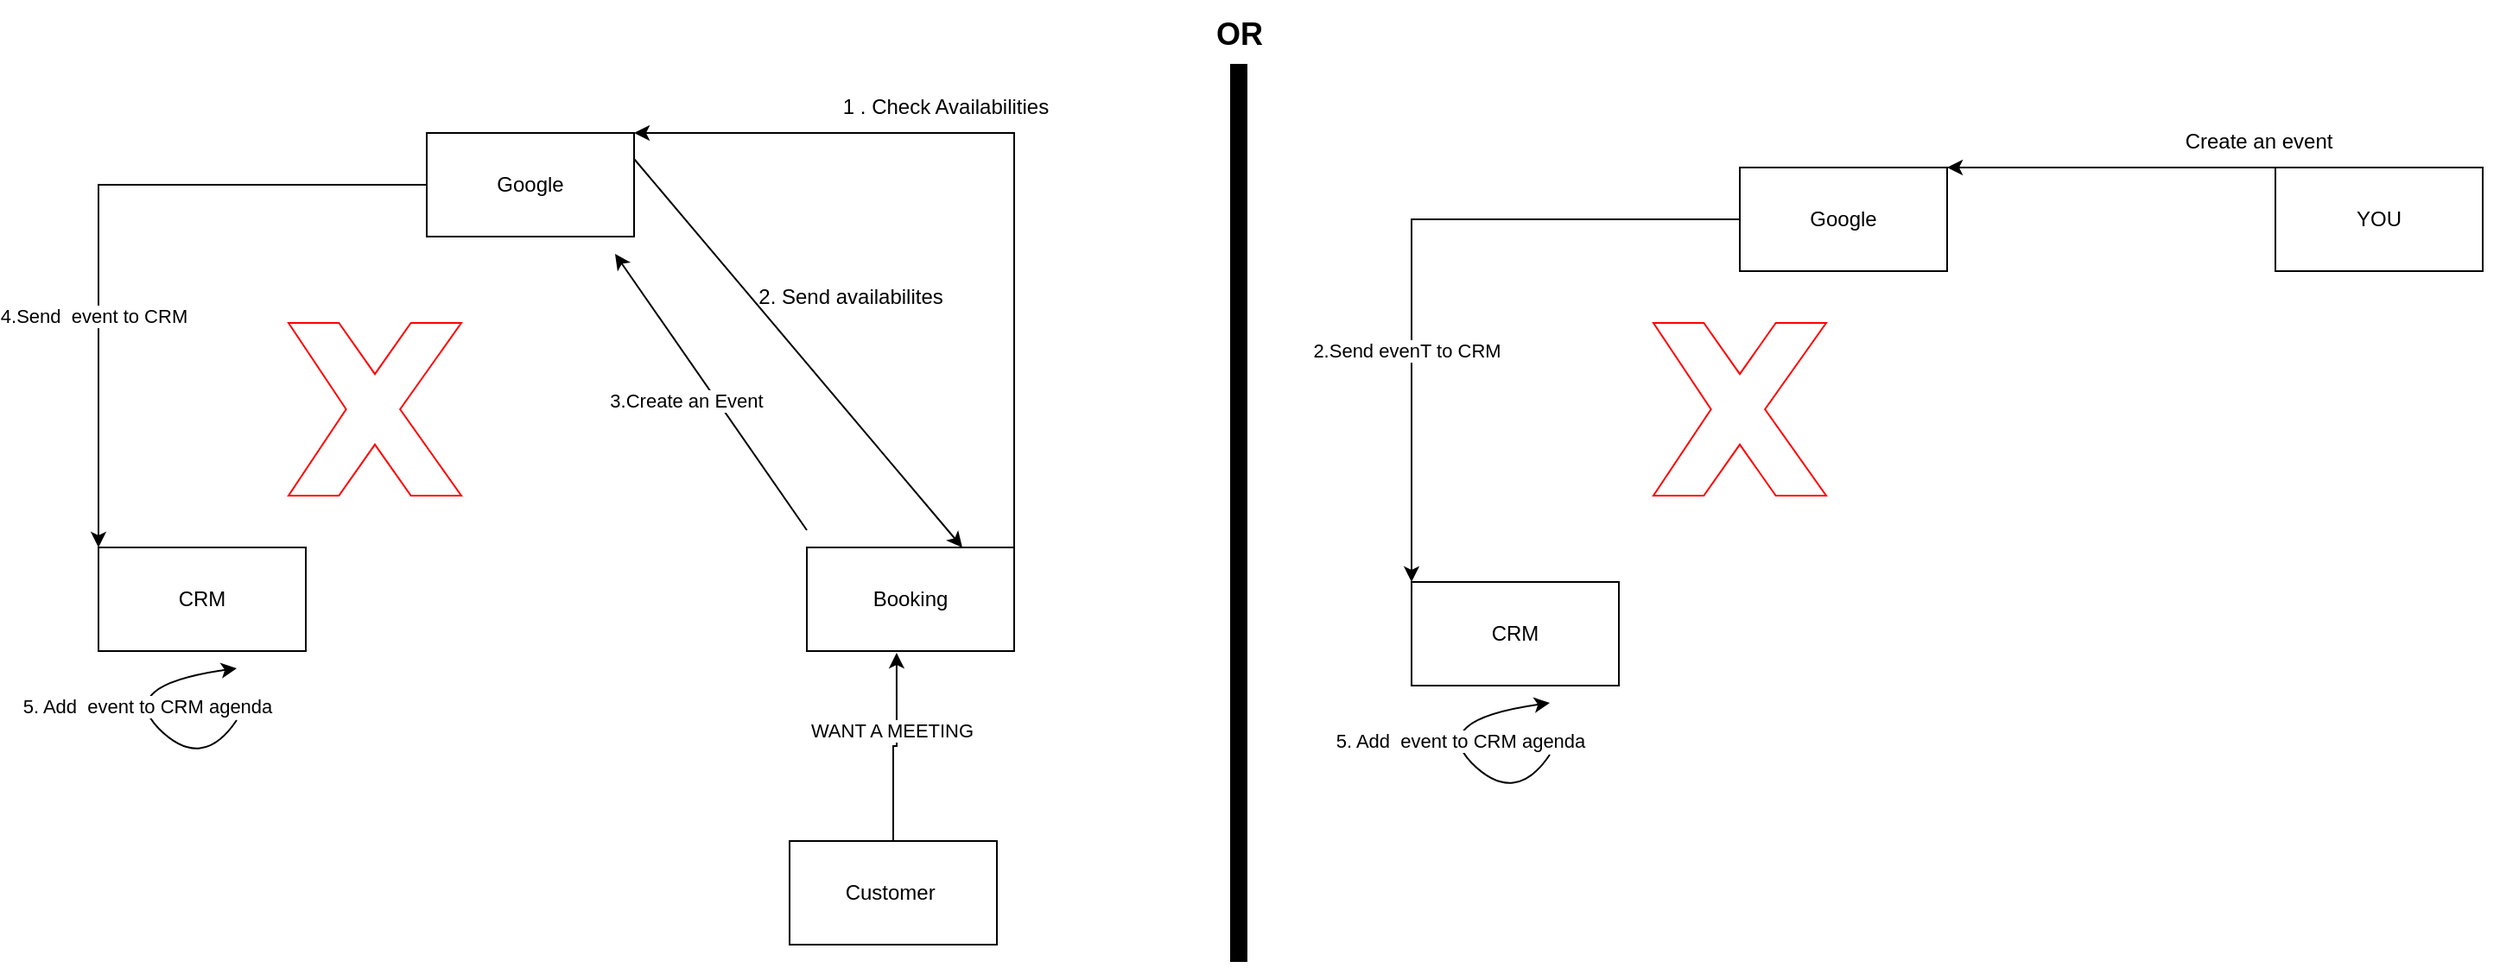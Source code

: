 <mxfile version="25.0.3">
  <diagram name="Page-1" id="S2_UK1SQngqUvLWVZnbL">
    <mxGraphModel dx="2514" dy="908" grid="1" gridSize="10" guides="1" tooltips="1" connect="1" arrows="1" fold="1" page="1" pageScale="1" pageWidth="827" pageHeight="1169" math="0" shadow="0">
      <root>
        <mxCell id="0" />
        <mxCell id="1" parent="0" />
        <mxCell id="_mWH3qcYxVb7MyVM2dTD-1" value="CRM" style="rounded=0;whiteSpace=wrap;html=1;" vertex="1" parent="1">
          <mxGeometry x="30" y="680" width="120" height="60" as="geometry" />
        </mxCell>
        <mxCell id="_mWH3qcYxVb7MyVM2dTD-11" style="edgeStyle=orthogonalEdgeStyle;rounded=0;orthogonalLoop=1;jettySize=auto;html=1;entryX=0;entryY=0;entryDx=0;entryDy=0;" edge="1" parent="1" source="_mWH3qcYxVb7MyVM2dTD-2" target="_mWH3qcYxVb7MyVM2dTD-1">
          <mxGeometry relative="1" as="geometry" />
        </mxCell>
        <mxCell id="_mWH3qcYxVb7MyVM2dTD-12" value="4.Send&amp;nbsp; event to CRM" style="edgeLabel;html=1;align=center;verticalAlign=middle;resizable=0;points=[];" vertex="1" connectable="0" parent="_mWH3qcYxVb7MyVM2dTD-11">
          <mxGeometry x="0.33" y="-3" relative="1" as="geometry">
            <mxPoint as="offset" />
          </mxGeometry>
        </mxCell>
        <mxCell id="_mWH3qcYxVb7MyVM2dTD-2" value="Google" style="rounded=0;whiteSpace=wrap;html=1;" vertex="1" parent="1">
          <mxGeometry x="220" y="440" width="120" height="60" as="geometry" />
        </mxCell>
        <mxCell id="_mWH3qcYxVb7MyVM2dTD-3" value="Booking" style="rounded=0;whiteSpace=wrap;html=1;" vertex="1" parent="1">
          <mxGeometry x="440" y="680" width="120" height="60" as="geometry" />
        </mxCell>
        <mxCell id="_mWH3qcYxVb7MyVM2dTD-4" value="" style="endArrow=classic;html=1;rounded=0;exitX=1;exitY=0;exitDx=0;exitDy=0;entryX=1;entryY=0;entryDx=0;entryDy=0;" edge="1" parent="1" source="_mWH3qcYxVb7MyVM2dTD-3" target="_mWH3qcYxVb7MyVM2dTD-2">
          <mxGeometry width="50" height="50" relative="1" as="geometry">
            <mxPoint x="540" y="660" as="sourcePoint" />
            <mxPoint x="380" y="480" as="targetPoint" />
            <Array as="points">
              <mxPoint x="560" y="440" />
            </Array>
          </mxGeometry>
        </mxCell>
        <mxCell id="_mWH3qcYxVb7MyVM2dTD-5" value="" style="endArrow=classic;html=1;rounded=0;exitX=1;exitY=0.25;exitDx=0;exitDy=0;entryX=0.75;entryY=0;entryDx=0;entryDy=0;" edge="1" parent="1" source="_mWH3qcYxVb7MyVM2dTD-2" target="_mWH3qcYxVb7MyVM2dTD-3">
          <mxGeometry width="50" height="50" relative="1" as="geometry">
            <mxPoint x="350" y="500" as="sourcePoint" />
            <mxPoint x="490" y="670" as="targetPoint" />
          </mxGeometry>
        </mxCell>
        <mxCell id="_mWH3qcYxVb7MyVM2dTD-6" value="1 . Check Availabilities" style="text;html=1;align=center;verticalAlign=middle;resizable=0;points=[];autosize=1;strokeColor=none;fillColor=none;" vertex="1" parent="1">
          <mxGeometry x="450" y="410" width="140" height="30" as="geometry" />
        </mxCell>
        <mxCell id="_mWH3qcYxVb7MyVM2dTD-7" value="2. Send availabilites" style="text;html=1;align=center;verticalAlign=middle;resizable=0;points=[];autosize=1;strokeColor=none;fillColor=none;" vertex="1" parent="1">
          <mxGeometry x="400" y="520" width="130" height="30" as="geometry" />
        </mxCell>
        <mxCell id="_mWH3qcYxVb7MyVM2dTD-9" value="" style="endArrow=classic;html=1;rounded=0;" edge="1" parent="1">
          <mxGeometry width="50" height="50" relative="1" as="geometry">
            <mxPoint x="440" y="670" as="sourcePoint" />
            <mxPoint x="329" y="510" as="targetPoint" />
          </mxGeometry>
        </mxCell>
        <mxCell id="_mWH3qcYxVb7MyVM2dTD-10" value="3.Create an Event" style="edgeLabel;html=1;align=center;verticalAlign=middle;resizable=0;points=[];" vertex="1" connectable="0" parent="_mWH3qcYxVb7MyVM2dTD-9">
          <mxGeometry x="0.442" y="-4" relative="1" as="geometry">
            <mxPoint x="7" y="42" as="offset" />
          </mxGeometry>
        </mxCell>
        <mxCell id="_mWH3qcYxVb7MyVM2dTD-13" value="" style="curved=1;endArrow=classic;html=1;rounded=0;" edge="1" parent="1">
          <mxGeometry width="50" height="50" relative="1" as="geometry">
            <mxPoint x="110" y="780" as="sourcePoint" />
            <mxPoint x="110" y="750" as="targetPoint" />
            <Array as="points">
              <mxPoint x="90" y="810" />
              <mxPoint x="40" y="760" />
            </Array>
          </mxGeometry>
        </mxCell>
        <mxCell id="_mWH3qcYxVb7MyVM2dTD-14" value="5. Add&amp;nbsp; event to CRM agenda" style="edgeLabel;html=1;align=center;verticalAlign=middle;resizable=0;points=[];" vertex="1" connectable="0" parent="_mWH3qcYxVb7MyVM2dTD-13">
          <mxGeometry x="-0.036" y="-4" relative="1" as="geometry">
            <mxPoint as="offset" />
          </mxGeometry>
        </mxCell>
        <mxCell id="_mWH3qcYxVb7MyVM2dTD-18" value="Customer&amp;nbsp;" style="rounded=0;whiteSpace=wrap;html=1;" vertex="1" parent="1">
          <mxGeometry x="430" y="850" width="120" height="60" as="geometry" />
        </mxCell>
        <mxCell id="_mWH3qcYxVb7MyVM2dTD-19" style="edgeStyle=orthogonalEdgeStyle;rounded=0;orthogonalLoop=1;jettySize=auto;html=1;entryX=0.433;entryY=1.017;entryDx=0;entryDy=0;entryPerimeter=0;" edge="1" parent="1" source="_mWH3qcYxVb7MyVM2dTD-18" target="_mWH3qcYxVb7MyVM2dTD-3">
          <mxGeometry relative="1" as="geometry" />
        </mxCell>
        <mxCell id="_mWH3qcYxVb7MyVM2dTD-20" value="WANT A MEETING" style="edgeLabel;html=1;align=center;verticalAlign=middle;resizable=0;points=[];" vertex="1" connectable="0" parent="_mWH3qcYxVb7MyVM2dTD-19">
          <mxGeometry x="0.189" y="3" relative="1" as="geometry">
            <mxPoint as="offset" />
          </mxGeometry>
        </mxCell>
        <mxCell id="_mWH3qcYxVb7MyVM2dTD-39" value="CRM" style="rounded=0;whiteSpace=wrap;html=1;" vertex="1" parent="1">
          <mxGeometry x="790" y="700" width="120" height="60" as="geometry" />
        </mxCell>
        <mxCell id="_mWH3qcYxVb7MyVM2dTD-40" style="edgeStyle=orthogonalEdgeStyle;rounded=0;orthogonalLoop=1;jettySize=auto;html=1;entryX=0;entryY=0;entryDx=0;entryDy=0;" edge="1" parent="1" source="_mWH3qcYxVb7MyVM2dTD-42" target="_mWH3qcYxVb7MyVM2dTD-39">
          <mxGeometry relative="1" as="geometry" />
        </mxCell>
        <mxCell id="_mWH3qcYxVb7MyVM2dTD-41" value="2.Send evenT to CRM" style="edgeLabel;html=1;align=center;verticalAlign=middle;resizable=0;points=[];" vertex="1" connectable="0" parent="_mWH3qcYxVb7MyVM2dTD-40">
          <mxGeometry x="0.33" y="-3" relative="1" as="geometry">
            <mxPoint as="offset" />
          </mxGeometry>
        </mxCell>
        <mxCell id="_mWH3qcYxVb7MyVM2dTD-42" value="Google" style="rounded=0;whiteSpace=wrap;html=1;" vertex="1" parent="1">
          <mxGeometry x="980" y="460" width="120" height="60" as="geometry" />
        </mxCell>
        <mxCell id="_mWH3qcYxVb7MyVM2dTD-43" value="YOU" style="rounded=0;whiteSpace=wrap;html=1;" vertex="1" parent="1">
          <mxGeometry x="1290" y="460" width="120" height="60" as="geometry" />
        </mxCell>
        <mxCell id="_mWH3qcYxVb7MyVM2dTD-44" value="" style="endArrow=classic;html=1;rounded=0;exitX=1;exitY=0;exitDx=0;exitDy=0;entryX=1;entryY=0;entryDx=0;entryDy=0;" edge="1" parent="1" source="_mWH3qcYxVb7MyVM2dTD-43" target="_mWH3qcYxVb7MyVM2dTD-42">
          <mxGeometry width="50" height="50" relative="1" as="geometry">
            <mxPoint x="1300" y="680" as="sourcePoint" />
            <mxPoint x="1140" y="500" as="targetPoint" />
            <Array as="points">
              <mxPoint x="1320" y="460" />
            </Array>
          </mxGeometry>
        </mxCell>
        <mxCell id="_mWH3qcYxVb7MyVM2dTD-46" value="Create an event" style="text;html=1;align=center;verticalAlign=middle;resizable=0;points=[];autosize=1;strokeColor=none;fillColor=none;" vertex="1" parent="1">
          <mxGeometry x="1225" y="430" width="110" height="30" as="geometry" />
        </mxCell>
        <mxCell id="_mWH3qcYxVb7MyVM2dTD-50" value="" style="curved=1;endArrow=classic;html=1;rounded=0;" edge="1" parent="1">
          <mxGeometry width="50" height="50" relative="1" as="geometry">
            <mxPoint x="870" y="800" as="sourcePoint" />
            <mxPoint x="870" y="770" as="targetPoint" />
            <Array as="points">
              <mxPoint x="850" y="830" />
              <mxPoint x="800" y="780" />
            </Array>
          </mxGeometry>
        </mxCell>
        <mxCell id="_mWH3qcYxVb7MyVM2dTD-51" value="5. Add&amp;nbsp; event to CRM agenda" style="edgeLabel;html=1;align=center;verticalAlign=middle;resizable=0;points=[];" vertex="1" connectable="0" parent="_mWH3qcYxVb7MyVM2dTD-50">
          <mxGeometry x="-0.036" y="-4" relative="1" as="geometry">
            <mxPoint as="offset" />
          </mxGeometry>
        </mxCell>
        <mxCell id="_mWH3qcYxVb7MyVM2dTD-57" value="" style="endArrow=none;html=1;rounded=0;strokeWidth=10;" edge="1" parent="1">
          <mxGeometry width="50" height="50" relative="1" as="geometry">
            <mxPoint x="690" y="920" as="sourcePoint" />
            <mxPoint x="690" y="400" as="targetPoint" />
          </mxGeometry>
        </mxCell>
        <mxCell id="_mWH3qcYxVb7MyVM2dTD-58" value="&lt;b&gt;&lt;font style=&quot;font-size: 18px;&quot;&gt;OR&lt;/font&gt;&lt;/b&gt;" style="text;html=1;align=center;verticalAlign=middle;resizable=0;points=[];autosize=1;strokeColor=none;fillColor=none;" vertex="1" parent="1">
          <mxGeometry x="665" y="363" width="50" height="40" as="geometry" />
        </mxCell>
        <mxCell id="_mWH3qcYxVb7MyVM2dTD-59" value="" style="verticalLabelPosition=bottom;verticalAlign=top;html=1;shape=mxgraph.basic.x;strokeColor=#FF0000;" vertex="1" parent="1">
          <mxGeometry x="140" y="550" width="100" height="100" as="geometry" />
        </mxCell>
        <mxCell id="_mWH3qcYxVb7MyVM2dTD-60" value="" style="verticalLabelPosition=bottom;verticalAlign=top;html=1;shape=mxgraph.basic.x;strokeColor=#FF0000;" vertex="1" parent="1">
          <mxGeometry x="930" y="550" width="100" height="100" as="geometry" />
        </mxCell>
      </root>
    </mxGraphModel>
  </diagram>
</mxfile>
